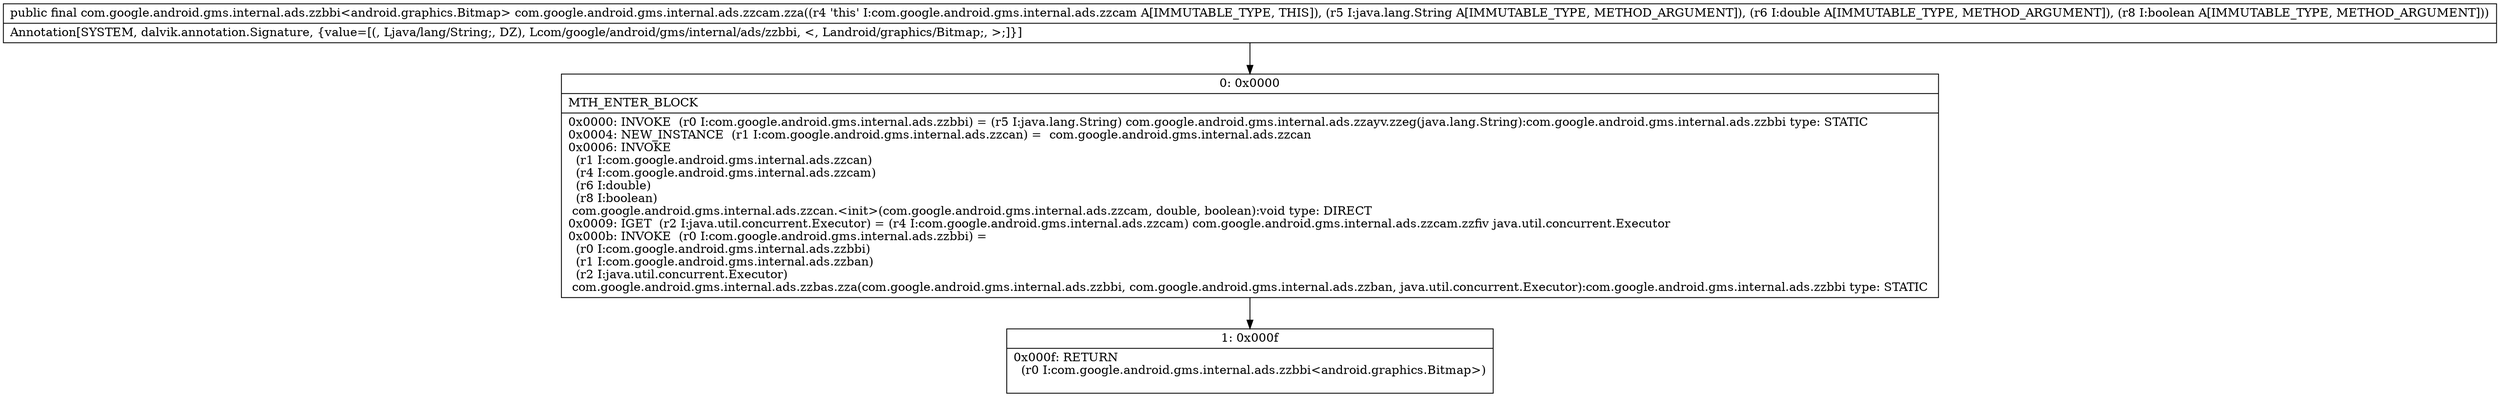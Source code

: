 digraph "CFG forcom.google.android.gms.internal.ads.zzcam.zza(Ljava\/lang\/String;DZ)Lcom\/google\/android\/gms\/internal\/ads\/zzbbi;" {
Node_0 [shape=record,label="{0\:\ 0x0000|MTH_ENTER_BLOCK\l|0x0000: INVOKE  (r0 I:com.google.android.gms.internal.ads.zzbbi) = (r5 I:java.lang.String) com.google.android.gms.internal.ads.zzayv.zzeg(java.lang.String):com.google.android.gms.internal.ads.zzbbi type: STATIC \l0x0004: NEW_INSTANCE  (r1 I:com.google.android.gms.internal.ads.zzcan) =  com.google.android.gms.internal.ads.zzcan \l0x0006: INVOKE  \l  (r1 I:com.google.android.gms.internal.ads.zzcan)\l  (r4 I:com.google.android.gms.internal.ads.zzcam)\l  (r6 I:double)\l  (r8 I:boolean)\l com.google.android.gms.internal.ads.zzcan.\<init\>(com.google.android.gms.internal.ads.zzcam, double, boolean):void type: DIRECT \l0x0009: IGET  (r2 I:java.util.concurrent.Executor) = (r4 I:com.google.android.gms.internal.ads.zzcam) com.google.android.gms.internal.ads.zzcam.zzfiv java.util.concurrent.Executor \l0x000b: INVOKE  (r0 I:com.google.android.gms.internal.ads.zzbbi) = \l  (r0 I:com.google.android.gms.internal.ads.zzbbi)\l  (r1 I:com.google.android.gms.internal.ads.zzban)\l  (r2 I:java.util.concurrent.Executor)\l com.google.android.gms.internal.ads.zzbas.zza(com.google.android.gms.internal.ads.zzbbi, com.google.android.gms.internal.ads.zzban, java.util.concurrent.Executor):com.google.android.gms.internal.ads.zzbbi type: STATIC \l}"];
Node_1 [shape=record,label="{1\:\ 0x000f|0x000f: RETURN  \l  (r0 I:com.google.android.gms.internal.ads.zzbbi\<android.graphics.Bitmap\>)\l \l}"];
MethodNode[shape=record,label="{public final com.google.android.gms.internal.ads.zzbbi\<android.graphics.Bitmap\> com.google.android.gms.internal.ads.zzcam.zza((r4 'this' I:com.google.android.gms.internal.ads.zzcam A[IMMUTABLE_TYPE, THIS]), (r5 I:java.lang.String A[IMMUTABLE_TYPE, METHOD_ARGUMENT]), (r6 I:double A[IMMUTABLE_TYPE, METHOD_ARGUMENT]), (r8 I:boolean A[IMMUTABLE_TYPE, METHOD_ARGUMENT]))  | Annotation[SYSTEM, dalvik.annotation.Signature, \{value=[(, Ljava\/lang\/String;, DZ), Lcom\/google\/android\/gms\/internal\/ads\/zzbbi, \<, Landroid\/graphics\/Bitmap;, \>;]\}]\l}"];
MethodNode -> Node_0;
Node_0 -> Node_1;
}

